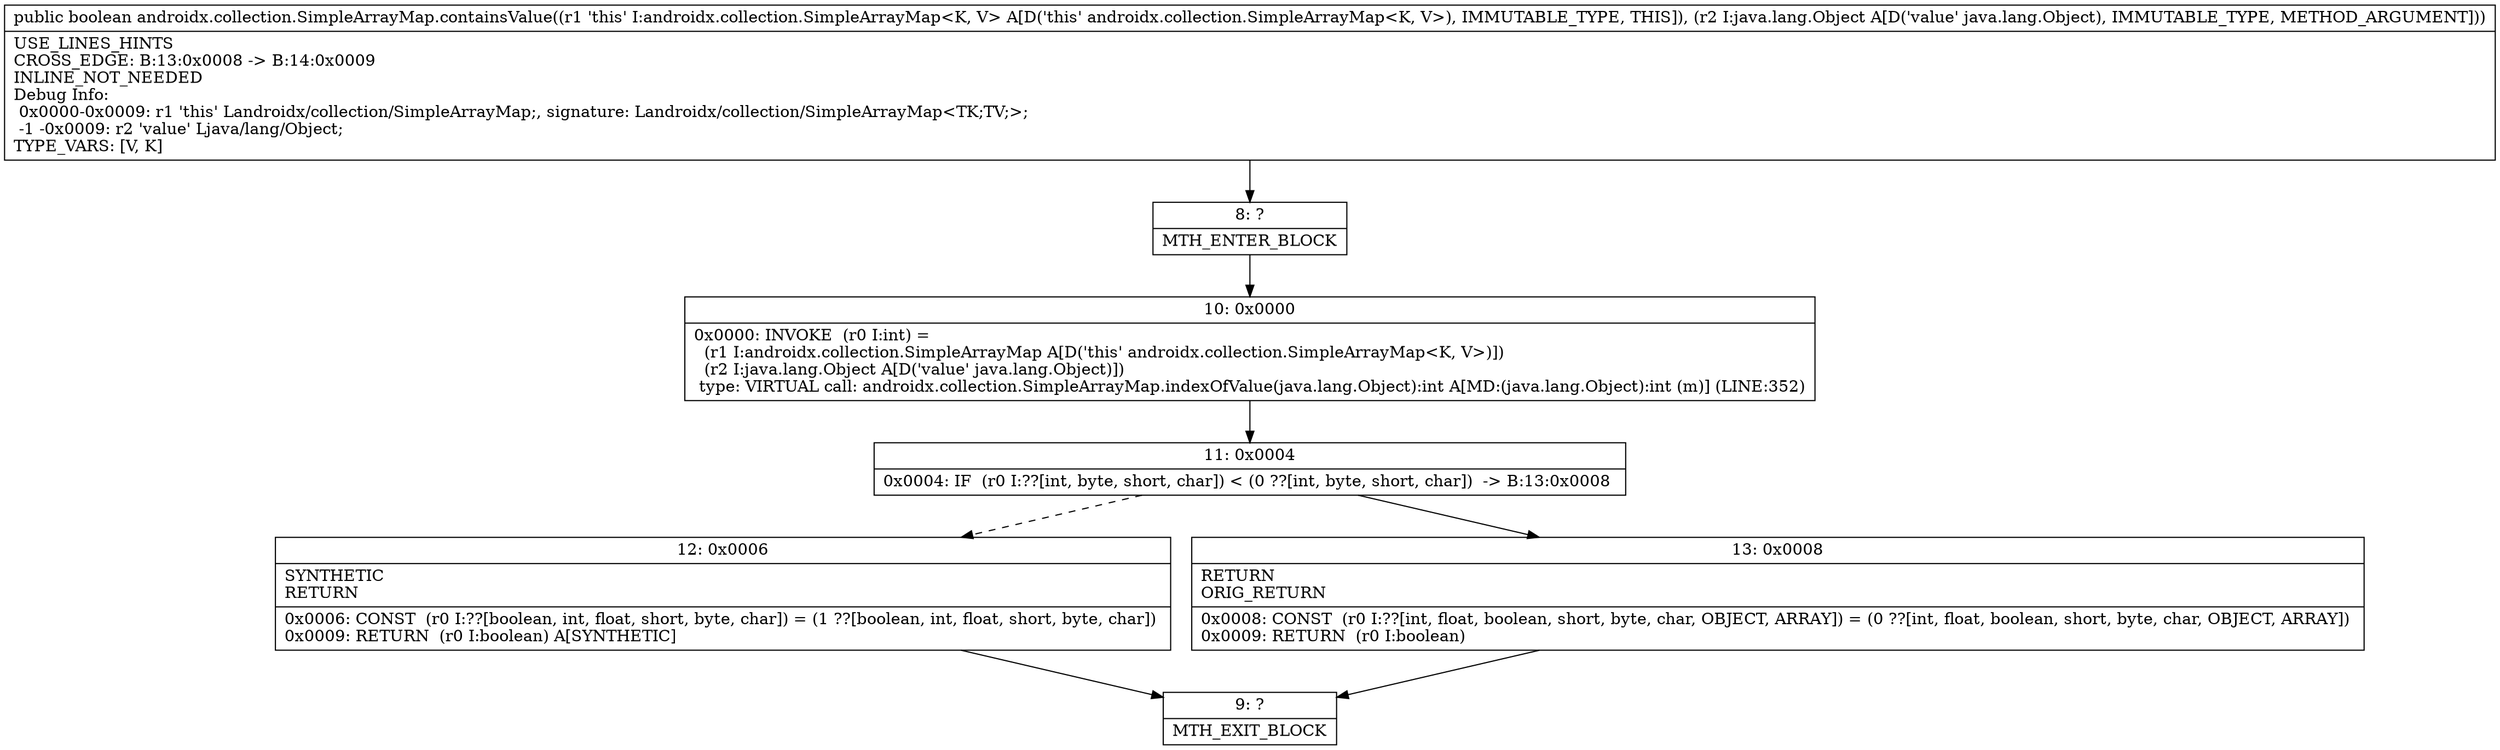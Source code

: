 digraph "CFG forandroidx.collection.SimpleArrayMap.containsValue(Ljava\/lang\/Object;)Z" {
Node_8 [shape=record,label="{8\:\ ?|MTH_ENTER_BLOCK\l}"];
Node_10 [shape=record,label="{10\:\ 0x0000|0x0000: INVOKE  (r0 I:int) = \l  (r1 I:androidx.collection.SimpleArrayMap A[D('this' androidx.collection.SimpleArrayMap\<K, V\>)])\l  (r2 I:java.lang.Object A[D('value' java.lang.Object)])\l type: VIRTUAL call: androidx.collection.SimpleArrayMap.indexOfValue(java.lang.Object):int A[MD:(java.lang.Object):int (m)] (LINE:352)\l}"];
Node_11 [shape=record,label="{11\:\ 0x0004|0x0004: IF  (r0 I:??[int, byte, short, char]) \< (0 ??[int, byte, short, char])  \-\> B:13:0x0008 \l}"];
Node_12 [shape=record,label="{12\:\ 0x0006|SYNTHETIC\lRETURN\l|0x0006: CONST  (r0 I:??[boolean, int, float, short, byte, char]) = (1 ??[boolean, int, float, short, byte, char]) \l0x0009: RETURN  (r0 I:boolean) A[SYNTHETIC]\l}"];
Node_9 [shape=record,label="{9\:\ ?|MTH_EXIT_BLOCK\l}"];
Node_13 [shape=record,label="{13\:\ 0x0008|RETURN\lORIG_RETURN\l|0x0008: CONST  (r0 I:??[int, float, boolean, short, byte, char, OBJECT, ARRAY]) = (0 ??[int, float, boolean, short, byte, char, OBJECT, ARRAY]) \l0x0009: RETURN  (r0 I:boolean) \l}"];
MethodNode[shape=record,label="{public boolean androidx.collection.SimpleArrayMap.containsValue((r1 'this' I:androidx.collection.SimpleArrayMap\<K, V\> A[D('this' androidx.collection.SimpleArrayMap\<K, V\>), IMMUTABLE_TYPE, THIS]), (r2 I:java.lang.Object A[D('value' java.lang.Object), IMMUTABLE_TYPE, METHOD_ARGUMENT]))  | USE_LINES_HINTS\lCROSS_EDGE: B:13:0x0008 \-\> B:14:0x0009\lINLINE_NOT_NEEDED\lDebug Info:\l  0x0000\-0x0009: r1 'this' Landroidx\/collection\/SimpleArrayMap;, signature: Landroidx\/collection\/SimpleArrayMap\<TK;TV;\>;\l  \-1 \-0x0009: r2 'value' Ljava\/lang\/Object;\lTYPE_VARS: [V, K]\l}"];
MethodNode -> Node_8;Node_8 -> Node_10;
Node_10 -> Node_11;
Node_11 -> Node_12[style=dashed];
Node_11 -> Node_13;
Node_12 -> Node_9;
Node_13 -> Node_9;
}

